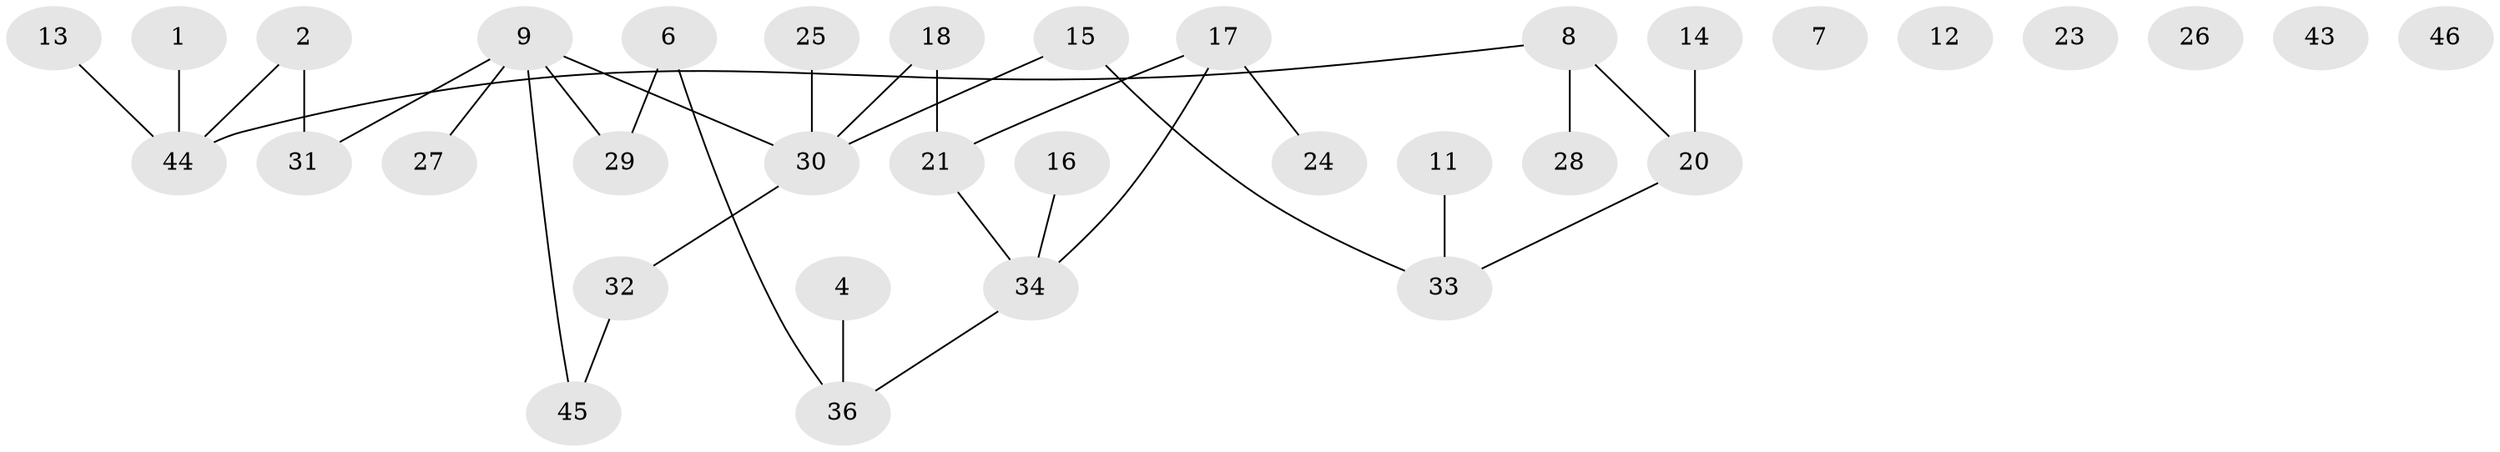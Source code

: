// original degree distribution, {1: 0.32, 3: 0.16, 2: 0.28, 0: 0.12, 5: 0.04, 4: 0.08}
// Generated by graph-tools (version 1.1) at 2025/41/03/06/25 10:41:20]
// undirected, 34 vertices, 31 edges
graph export_dot {
graph [start="1"]
  node [color=gray90,style=filled];
  1;
  2 [super="+3"];
  4 [super="+5"];
  6 [super="+19"];
  7;
  8 [super="+35"];
  9 [super="+10"];
  11;
  12;
  13;
  14;
  15 [super="+22"];
  16;
  17 [super="+38"];
  18 [super="+39"];
  20 [super="+48"];
  21;
  23;
  24;
  25;
  26;
  27;
  28 [super="+37"];
  29;
  30 [super="+40"];
  31;
  32 [super="+42"];
  33 [super="+50"];
  34 [super="+47"];
  36 [super="+41"];
  43;
  44 [super="+49"];
  45;
  46;
  1 -- 44;
  2 -- 31;
  2 -- 44;
  4 -- 36;
  6 -- 29;
  6 -- 36;
  8 -- 20;
  8 -- 28;
  8 -- 44;
  9 -- 29;
  9 -- 31;
  9 -- 45;
  9 -- 27;
  9 -- 30;
  11 -- 33;
  13 -- 44;
  14 -- 20;
  15 -- 33;
  15 -- 30;
  16 -- 34;
  17 -- 24;
  17 -- 34;
  17 -- 21;
  18 -- 21;
  18 -- 30;
  20 -- 33;
  21 -- 34;
  25 -- 30;
  30 -- 32;
  32 -- 45;
  34 -- 36;
}
